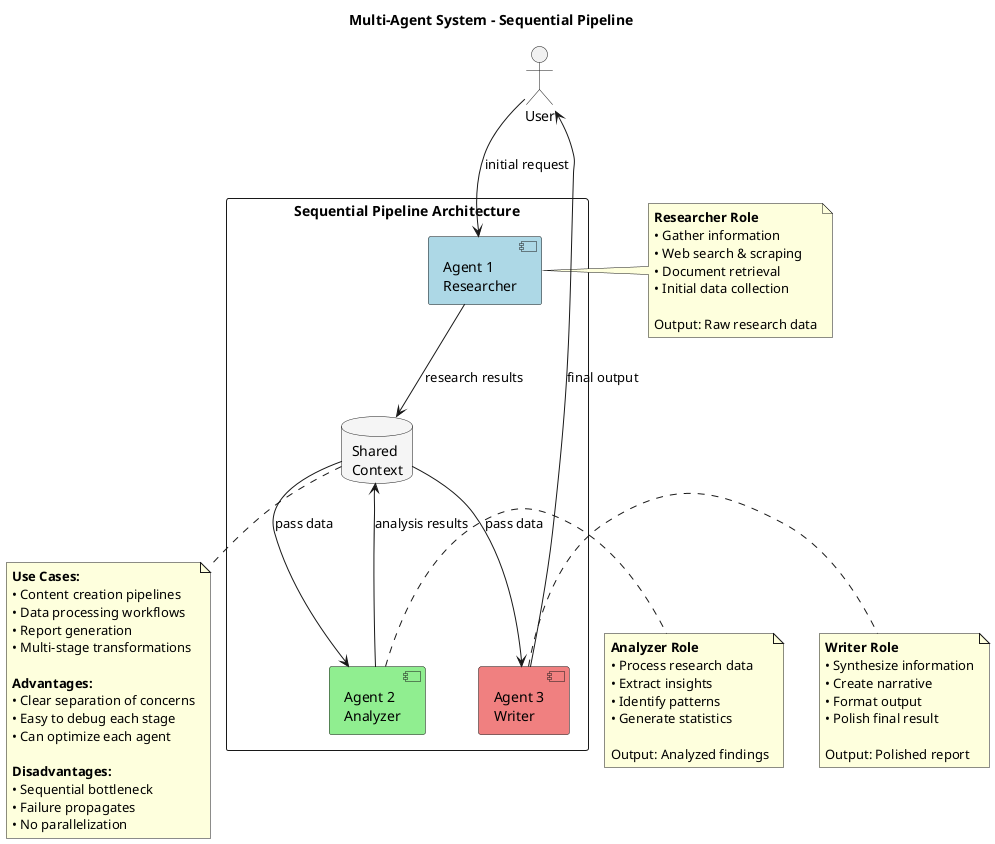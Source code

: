 @startuml
!define AGENT1 #LightBlue
!define AGENT2 #LightGreen
!define AGENT3 #LightCoral

title Multi-Agent System - Sequential Pipeline

actor User

rectangle "Sequential Pipeline Architecture" {
    
    component "Agent 1\nResearcher" as agent1 AGENT1
    
    component "Agent 2\nAnalyzer" as agent2 AGENT2
    
    component "Agent 3\nWriter" as agent3 AGENT3
    
    database "Shared\nContext" as context #WhiteSmoke
}

User -down-> agent1 : initial request
agent1 -down-> context : research results
context -down-> agent2 : pass data
agent2 -down-> context : analysis results
context -down-> agent3 : pass data
agent3 -up-> User : final output

note right of agent1
  **Researcher Role**
  • Gather information
  • Web search & scraping
  • Document retrieval
  • Initial data collection
  
  Output: Raw research data
end note

note right of agent2
  **Analyzer Role**
  • Process research data
  • Extract insights
  • Identify patterns
  • Generate statistics
  
  Output: Analyzed findings
end note

note right of agent3
  **Writer Role**
  • Synthesize information
  • Create narrative
  • Format output
  • Polish final result
  
  Output: Polished report
end note

note bottom of context
  **Use Cases:**
  • Content creation pipelines
  • Data processing workflows
  • Report generation
  • Multi-stage transformations
  
  **Advantages:**
  • Clear separation of concerns
  • Easy to debug each stage
  • Can optimize each agent
  
  **Disadvantages:**
  • Sequential bottleneck
  • Failure propagates
  • No parallelization
end note

@enduml
